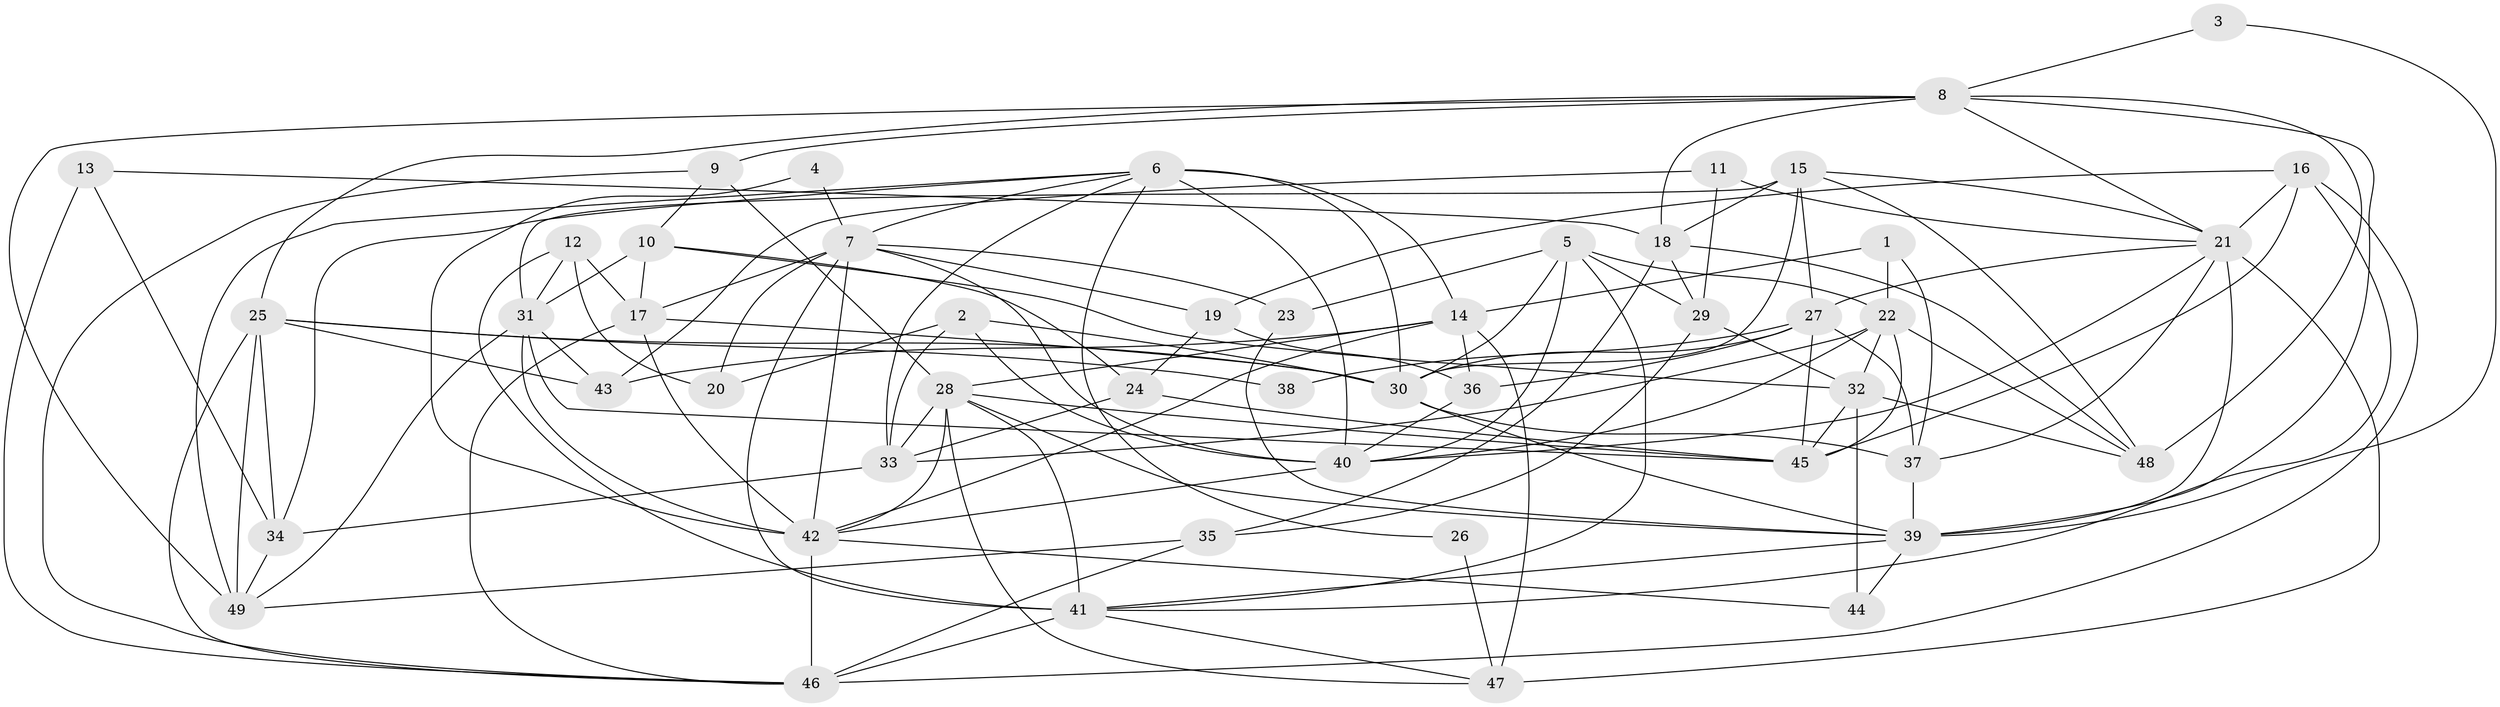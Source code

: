 // original degree distribution, {5: 0.14285714285714285, 3: 0.336734693877551, 2: 0.12244897959183673, 6: 0.11224489795918367, 4: 0.22448979591836735, 7: 0.030612244897959183, 8: 0.030612244897959183}
// Generated by graph-tools (version 1.1) at 2025/26/03/09/25 03:26:20]
// undirected, 49 vertices, 135 edges
graph export_dot {
graph [start="1"]
  node [color=gray90,style=filled];
  1;
  2;
  3;
  4;
  5;
  6;
  7;
  8;
  9;
  10;
  11;
  12;
  13;
  14;
  15;
  16;
  17;
  18;
  19;
  20;
  21;
  22;
  23;
  24;
  25;
  26;
  27;
  28;
  29;
  30;
  31;
  32;
  33;
  34;
  35;
  36;
  37;
  38;
  39;
  40;
  41;
  42;
  43;
  44;
  45;
  46;
  47;
  48;
  49;
  1 -- 14 [weight=1.0];
  1 -- 22 [weight=1.0];
  1 -- 37 [weight=1.0];
  2 -- 20 [weight=1.0];
  2 -- 30 [weight=1.0];
  2 -- 33 [weight=1.0];
  2 -- 40 [weight=1.0];
  3 -- 8 [weight=1.0];
  3 -- 39 [weight=1.0];
  4 -- 7 [weight=1.0];
  4 -- 42 [weight=1.0];
  5 -- 22 [weight=1.0];
  5 -- 23 [weight=1.0];
  5 -- 29 [weight=1.0];
  5 -- 30 [weight=2.0];
  5 -- 40 [weight=1.0];
  5 -- 41 [weight=1.0];
  6 -- 7 [weight=1.0];
  6 -- 14 [weight=1.0];
  6 -- 26 [weight=1.0];
  6 -- 30 [weight=1.0];
  6 -- 33 [weight=1.0];
  6 -- 34 [weight=1.0];
  6 -- 40 [weight=2.0];
  6 -- 49 [weight=1.0];
  7 -- 17 [weight=1.0];
  7 -- 19 [weight=1.0];
  7 -- 20 [weight=1.0];
  7 -- 23 [weight=1.0];
  7 -- 40 [weight=2.0];
  7 -- 41 [weight=1.0];
  7 -- 42 [weight=2.0];
  8 -- 9 [weight=1.0];
  8 -- 18 [weight=1.0];
  8 -- 21 [weight=1.0];
  8 -- 25 [weight=1.0];
  8 -- 39 [weight=1.0];
  8 -- 48 [weight=1.0];
  8 -- 49 [weight=1.0];
  9 -- 10 [weight=1.0];
  9 -- 28 [weight=1.0];
  9 -- 46 [weight=1.0];
  10 -- 17 [weight=1.0];
  10 -- 24 [weight=1.0];
  10 -- 31 [weight=1.0];
  10 -- 32 [weight=1.0];
  11 -- 21 [weight=1.0];
  11 -- 29 [weight=1.0];
  11 -- 43 [weight=1.0];
  12 -- 17 [weight=1.0];
  12 -- 20 [weight=1.0];
  12 -- 31 [weight=1.0];
  12 -- 41 [weight=1.0];
  13 -- 18 [weight=1.0];
  13 -- 34 [weight=1.0];
  13 -- 46 [weight=1.0];
  14 -- 28 [weight=1.0];
  14 -- 36 [weight=1.0];
  14 -- 42 [weight=1.0];
  14 -- 43 [weight=1.0];
  14 -- 47 [weight=1.0];
  15 -- 18 [weight=1.0];
  15 -- 21 [weight=1.0];
  15 -- 27 [weight=1.0];
  15 -- 30 [weight=1.0];
  15 -- 31 [weight=1.0];
  15 -- 48 [weight=1.0];
  16 -- 19 [weight=1.0];
  16 -- 21 [weight=1.0];
  16 -- 41 [weight=1.0];
  16 -- 45 [weight=1.0];
  16 -- 46 [weight=1.0];
  17 -- 30 [weight=1.0];
  17 -- 42 [weight=1.0];
  17 -- 46 [weight=1.0];
  18 -- 29 [weight=1.0];
  18 -- 35 [weight=1.0];
  18 -- 48 [weight=1.0];
  19 -- 24 [weight=1.0];
  19 -- 36 [weight=2.0];
  21 -- 27 [weight=1.0];
  21 -- 37 [weight=1.0];
  21 -- 39 [weight=1.0];
  21 -- 40 [weight=1.0];
  21 -- 47 [weight=2.0];
  22 -- 32 [weight=2.0];
  22 -- 33 [weight=1.0];
  22 -- 40 [weight=1.0];
  22 -- 45 [weight=1.0];
  22 -- 48 [weight=1.0];
  23 -- 39 [weight=1.0];
  24 -- 33 [weight=1.0];
  24 -- 45 [weight=1.0];
  25 -- 30 [weight=1.0];
  25 -- 34 [weight=1.0];
  25 -- 38 [weight=1.0];
  25 -- 43 [weight=1.0];
  25 -- 46 [weight=1.0];
  25 -- 49 [weight=1.0];
  26 -- 47 [weight=1.0];
  27 -- 30 [weight=2.0];
  27 -- 36 [weight=2.0];
  27 -- 37 [weight=1.0];
  27 -- 38 [weight=1.0];
  27 -- 45 [weight=1.0];
  28 -- 33 [weight=2.0];
  28 -- 39 [weight=1.0];
  28 -- 41 [weight=1.0];
  28 -- 42 [weight=1.0];
  28 -- 45 [weight=1.0];
  28 -- 47 [weight=1.0];
  29 -- 32 [weight=1.0];
  29 -- 35 [weight=1.0];
  30 -- 37 [weight=1.0];
  30 -- 39 [weight=1.0];
  31 -- 42 [weight=1.0];
  31 -- 43 [weight=1.0];
  31 -- 45 [weight=1.0];
  31 -- 49 [weight=1.0];
  32 -- 44 [weight=1.0];
  32 -- 45 [weight=1.0];
  32 -- 48 [weight=1.0];
  33 -- 34 [weight=1.0];
  34 -- 49 [weight=1.0];
  35 -- 46 [weight=1.0];
  35 -- 49 [weight=1.0];
  36 -- 40 [weight=1.0];
  37 -- 39 [weight=1.0];
  39 -- 41 [weight=1.0];
  39 -- 44 [weight=1.0];
  40 -- 42 [weight=1.0];
  41 -- 46 [weight=2.0];
  41 -- 47 [weight=1.0];
  42 -- 44 [weight=1.0];
  42 -- 46 [weight=1.0];
}

